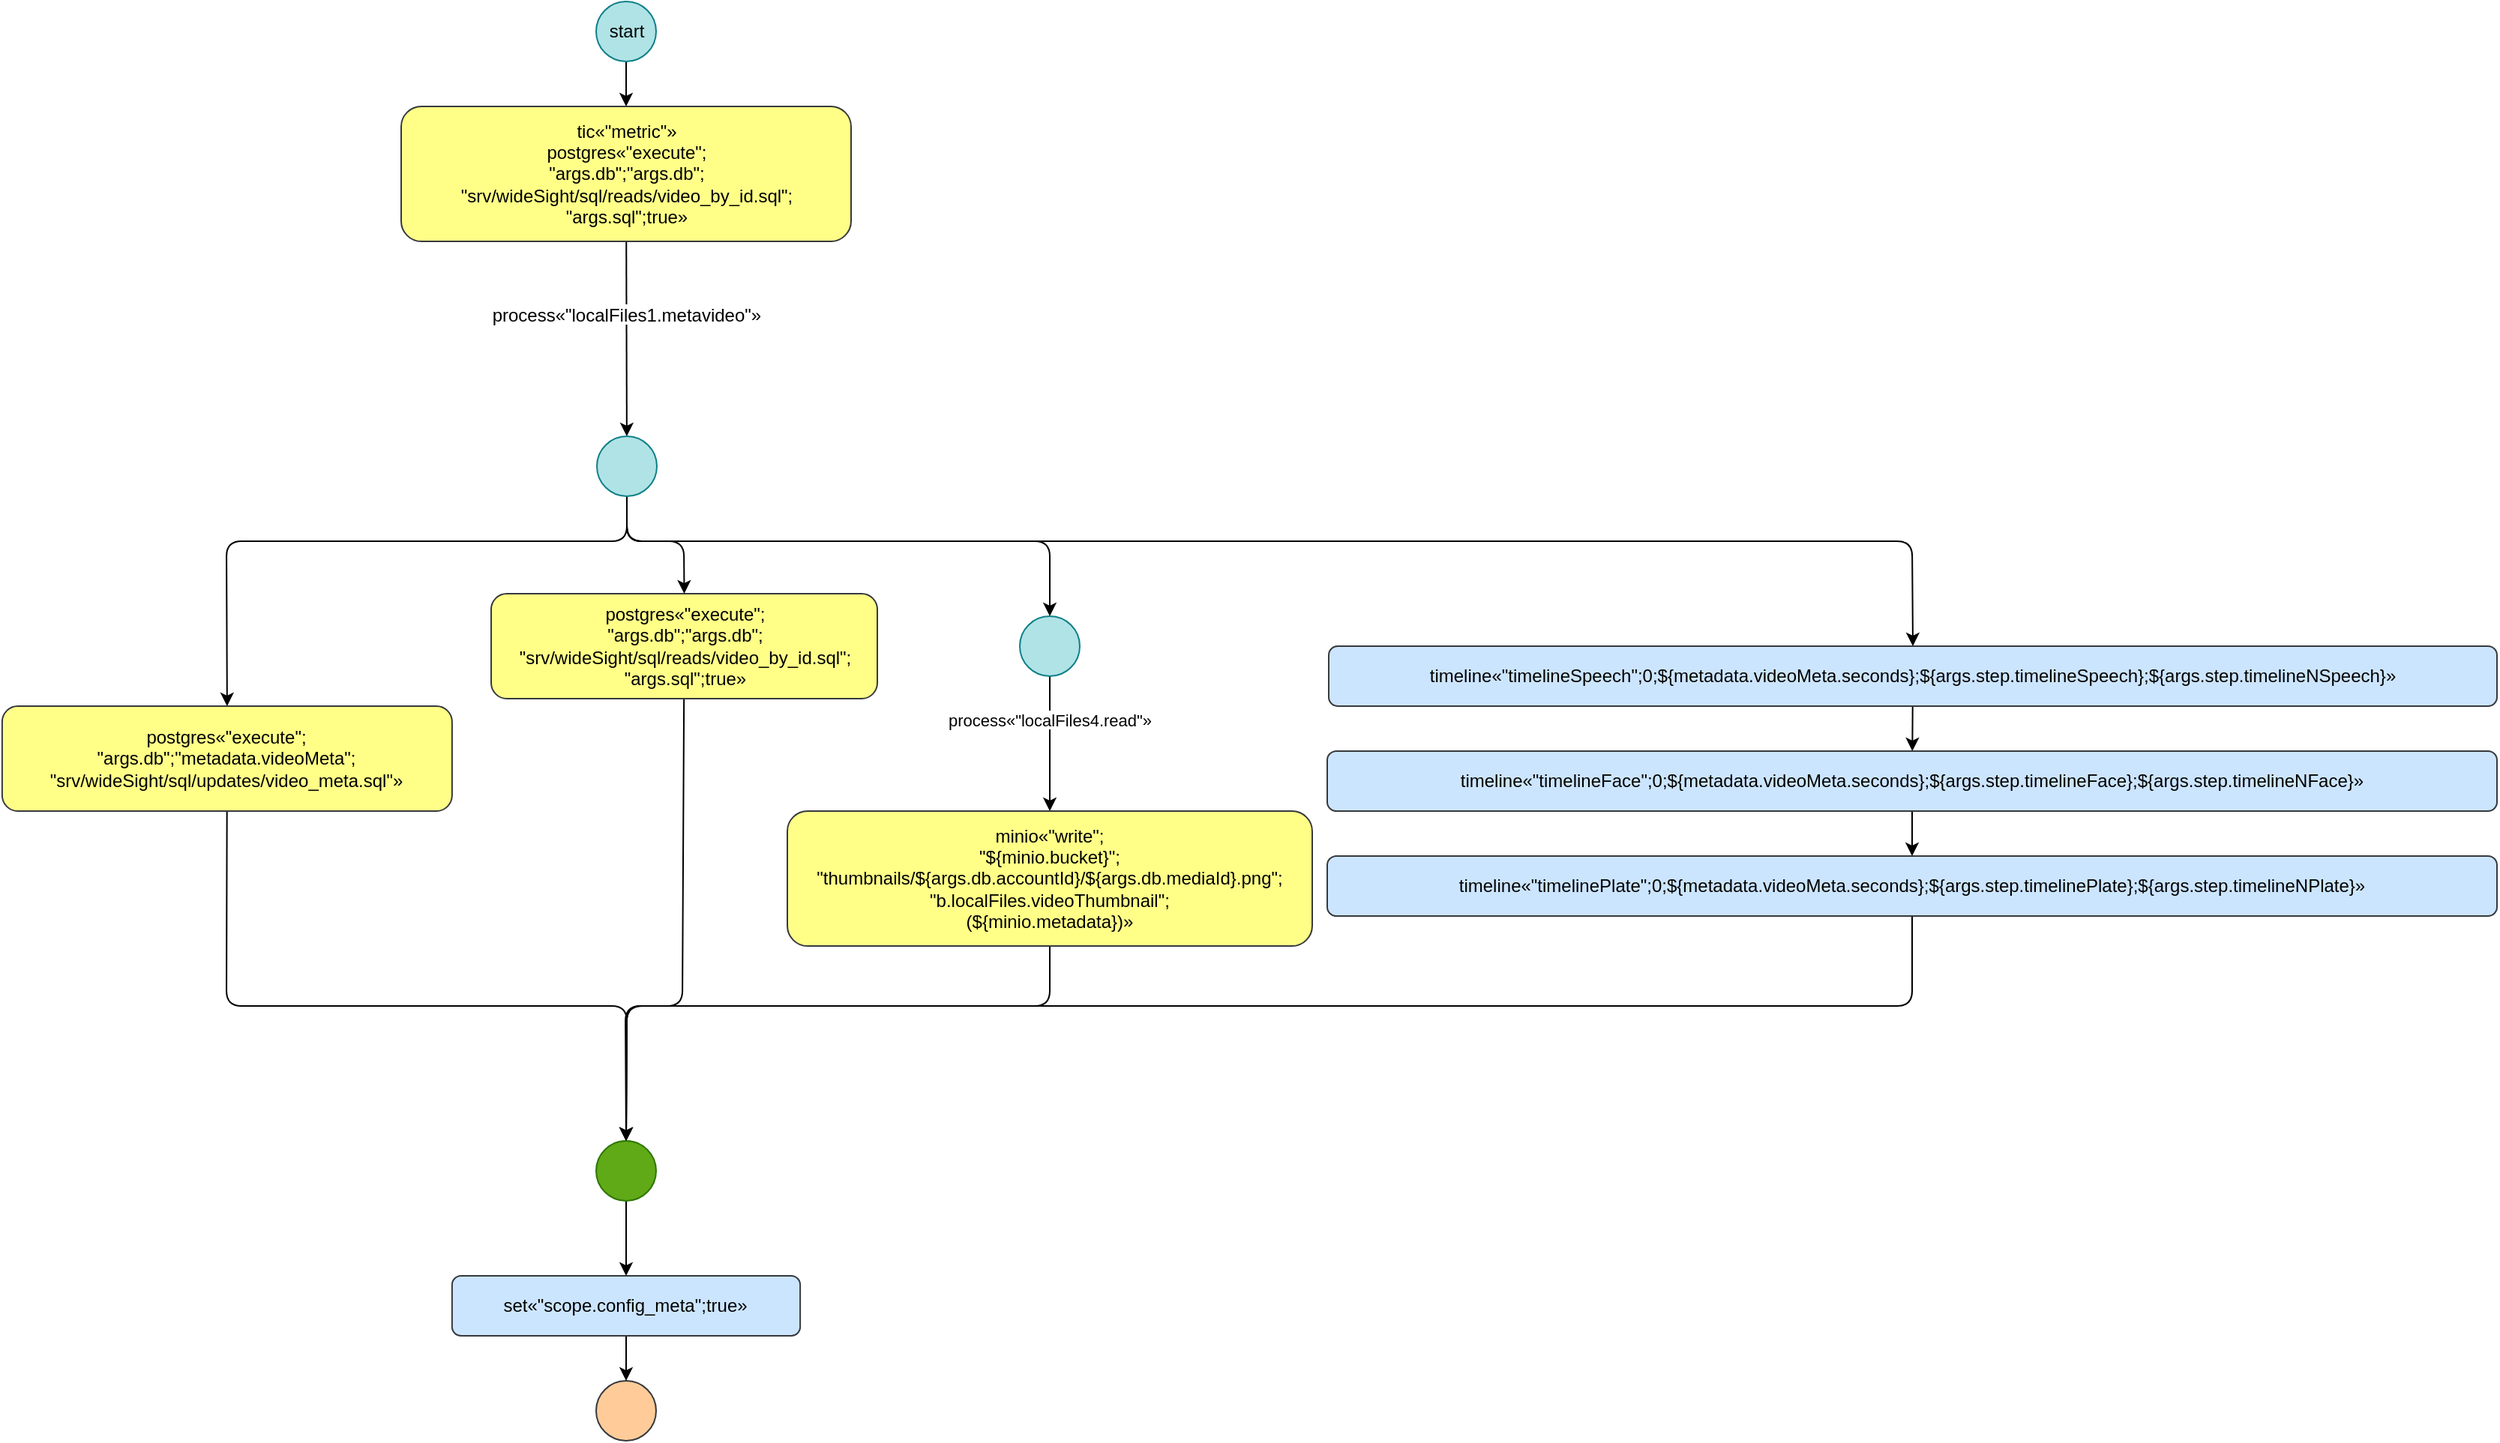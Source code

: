 <mxfile>
    <diagram id="y7LyX2alFGtX07KHJ8K6" name="Page-1">
        <mxGraphModel dx="580" dy="312" grid="1" gridSize="10" guides="1" tooltips="1" connect="1" arrows="1" fold="1" page="1" pageScale="1" pageWidth="850" pageHeight="1100" math="0" shadow="0">
            <root>
                <mxCell id="0"/>
                <mxCell id="1" parent="0"/>
                <mxCell id="5" value="" style="ellipse;whiteSpace=wrap;html=1;fillColor=#ffcc99;strokeColor=#36393d;fontColor=#000000;" parent="1" vertex="1">
                    <mxGeometry x="422.5" y="940" width="40" height="40" as="geometry"/>
                </mxCell>
                <mxCell id="62" style="edgeStyle=none;html=1;" parent="1" source="101" target="106" edge="1">
                    <mxGeometry relative="1" as="geometry">
                        <mxPoint x="1589.73" y="520" as="targetPoint"/>
                        <Array as="points"/>
                        <mxPoint x="1225.042" y="840" as="sourcePoint"/>
                    </mxGeometry>
                </mxCell>
                <mxCell id="71" style="edgeStyle=none;html=1;entryX=0.5;entryY=0;entryDx=0;entryDy=0;" parent="1" source="70" target="5" edge="1">
                    <mxGeometry relative="1" as="geometry">
                        <mxPoint x="442.51" y="830.0" as="targetPoint"/>
                    </mxGeometry>
                </mxCell>
                <mxCell id="70" value="set«&quot;scope.config_meta&quot;;true»" style="rounded=1;whiteSpace=wrap;fillColor=#cce5ff;strokeColor=#36393d;fontColor=#000000;" parent="1" vertex="1">
                    <mxGeometry x="326.44" y="870" width="232.13" height="40" as="geometry"/>
                </mxCell>
                <mxCell id="99" style="edgeStyle=none;html=1;fontColor=#050505;exitX=0.5;exitY=1;exitDx=0;exitDy=0;" parent="1" source="105" target="110" edge="1">
                    <mxGeometry relative="1" as="geometry">
                        <mxPoint x="587.51" y="120" as="targetPoint"/>
                        <Array as="points"/>
                        <mxPoint x="502.5" y="60" as="sourcePoint"/>
                    </mxGeometry>
                </mxCell>
                <mxCell id="101" value="timeline«&quot;timelineSpeech&quot;;0;${metadata.videoMeta.seconds};${args.step.timelineSpeech};${args.step.timelineNSpeech}»" style="rounded=1;whiteSpace=wrap;fillColor=#cce5ff;strokeColor=#36393d;fontColor=#000000;" parent="1" vertex="1">
                    <mxGeometry x="911" y="450" width="779" height="40" as="geometry"/>
                </mxCell>
                <mxCell id="105" value="start" style="ellipse;whiteSpace=wrap;html=1;fillColor=#b0e3e6;strokeColor=#0e8088;fontColor=#050505;" parent="1" vertex="1">
                    <mxGeometry x="422.5" y="20" width="40" height="40" as="geometry"/>
                </mxCell>
                <mxCell id="109" style="edgeStyle=none;html=1;" parent="1" source="106" target="108" edge="1">
                    <mxGeometry relative="1" as="geometry"/>
                </mxCell>
                <mxCell id="106" value="timeline«&quot;timelineFace&quot;;0;${metadata.videoMeta.seconds};${args.step.timelineFace};${args.step.timelineNFace}»" style="rounded=1;whiteSpace=wrap;fillColor=#cce5ff;strokeColor=#36393d;fontColor=#000000;" parent="1" vertex="1">
                    <mxGeometry x="910" y="520" width="780" height="40" as="geometry"/>
                </mxCell>
                <mxCell id="136" style="edgeStyle=none;html=1;entryX=0.5;entryY=0;entryDx=0;entryDy=0;" edge="1" parent="1" source="108" target="124">
                    <mxGeometry relative="1" as="geometry">
                        <Array as="points">
                            <mxPoint x="1300" y="690"/>
                            <mxPoint x="442" y="690"/>
                        </Array>
                    </mxGeometry>
                </mxCell>
                <mxCell id="108" value="timeline«&quot;timelinePlate&quot;;0;${metadata.videoMeta.seconds};${args.step.timelinePlate};${args.step.timelineNPlate}»" style="rounded=1;whiteSpace=wrap;fillColor=#cce5ff;strokeColor=#36393d;fontColor=#000000;" parent="1" vertex="1">
                    <mxGeometry x="910" y="590" width="780" height="40" as="geometry"/>
                </mxCell>
                <mxCell id="111" style="edgeStyle=none;html=1;" parent="1" source="110" target="122" edge="1">
                    <mxGeometry relative="1" as="geometry">
                        <mxPoint x="442" y="240" as="sourcePoint"/>
                        <mxPoint x="442.5" y="230.0" as="targetPoint"/>
                    </mxGeometry>
                </mxCell>
                <mxCell id="114" value="process«&quot;localFiles1.metavideo&quot;»" style="edgeLabel;align=center;verticalAlign=middle;resizable=0;points=[];fontSize=12;" parent="111" vertex="1" connectable="0">
                    <mxGeometry x="-0.478" y="-1" relative="1" as="geometry">
                        <mxPoint x="1" y="14" as="offset"/>
                    </mxGeometry>
                </mxCell>
                <mxCell id="110" value="tic«&quot;metric&quot;»&#10;postgres«&quot;execute&quot;;&#10;&quot;args.db&quot;;&quot;args.db&quot;;&#10;&quot;srv/wideSight/sql/reads/video_by_id.sql&quot;;&#10;&quot;args.sql&quot;;true»" style="rounded=1;whiteSpace=wrap;fillColor=#ffff88;strokeColor=#36393d;fontColor=#000000;" parent="1" vertex="1">
                    <mxGeometry x="292.5" y="90" width="300" height="90" as="geometry"/>
                </mxCell>
                <mxCell id="129" style="edgeStyle=none;html=1;entryX=0.5;entryY=0;entryDx=0;entryDy=0;" edge="1" parent="1" source="115" target="124">
                    <mxGeometry relative="1" as="geometry">
                        <Array as="points">
                            <mxPoint x="176" y="690"/>
                            <mxPoint x="443" y="690"/>
                        </Array>
                    </mxGeometry>
                </mxCell>
                <mxCell id="115" value="postgres«&quot;execute&quot;;&#10;&quot;args.db&quot;;&quot;metadata.videoMeta&quot;;&#10;&quot;srv/wideSight/sql/updates/video_meta.sql&quot;»" style="rounded=1;whiteSpace=wrap;fillColor=#ffff88;strokeColor=#36393d;fontColor=#000000;" parent="1" vertex="1">
                    <mxGeometry x="26.44" y="490" width="300" height="70" as="geometry"/>
                </mxCell>
                <mxCell id="130" style="edgeStyle=none;html=1;entryX=0.5;entryY=0;entryDx=0;entryDy=0;" edge="1" parent="1" source="118" target="124">
                    <mxGeometry relative="1" as="geometry">
                        <Array as="points">
                            <mxPoint x="480" y="690"/>
                            <mxPoint x="443" y="690"/>
                        </Array>
                    </mxGeometry>
                </mxCell>
                <mxCell id="118" value="postgres«&quot;execute&quot;;&#10;&quot;args.db&quot;;&quot;args.db&quot;;&#10;&quot;srv/wideSight/sql/reads/video_by_id.sql&quot;;&#10;&quot;args.sql&quot;;true»" style="rounded=1;whiteSpace=wrap;fillColor=#ffff88;strokeColor=#36393d;fontColor=#000000;" parent="1" vertex="1">
                    <mxGeometry x="352.5" y="415" width="257.5" height="70" as="geometry"/>
                </mxCell>
                <mxCell id="125" style="edgeStyle=none;html=1;entryX=0.5;entryY=0;entryDx=0;entryDy=0;" edge="1" parent="1" source="122" target="115">
                    <mxGeometry relative="1" as="geometry">
                        <Array as="points">
                            <mxPoint x="443" y="380"/>
                            <mxPoint x="176" y="380"/>
                        </Array>
                    </mxGeometry>
                </mxCell>
                <mxCell id="126" style="edgeStyle=none;html=1;entryX=0.5;entryY=0;entryDx=0;entryDy=0;" edge="1" parent="1" source="122" target="118">
                    <mxGeometry relative="1" as="geometry">
                        <Array as="points">
                            <mxPoint x="443" y="380"/>
                            <mxPoint x="481" y="380"/>
                        </Array>
                    </mxGeometry>
                </mxCell>
                <mxCell id="127" style="edgeStyle=none;html=1;entryX=0.5;entryY=0;entryDx=0;entryDy=0;" edge="1" parent="1" source="122" target="123">
                    <mxGeometry relative="1" as="geometry">
                        <Array as="points">
                            <mxPoint x="443" y="380"/>
                            <mxPoint x="725" y="380"/>
                        </Array>
                    </mxGeometry>
                </mxCell>
                <mxCell id="128" style="edgeStyle=none;html=1;entryX=0.5;entryY=0;entryDx=0;entryDy=0;" edge="1" parent="1" source="122" target="101">
                    <mxGeometry relative="1" as="geometry">
                        <Array as="points">
                            <mxPoint x="443" y="380"/>
                            <mxPoint x="1300" y="380"/>
                        </Array>
                    </mxGeometry>
                </mxCell>
                <mxCell id="122" value="" style="ellipse;whiteSpace=wrap;html=1;fillColor=#b0e3e6;strokeColor=#0e8088;fontColor=#050505;" vertex="1" parent="1">
                    <mxGeometry x="423" y="310" width="40" height="40" as="geometry"/>
                </mxCell>
                <mxCell id="131" style="edgeStyle=none;html=1;entryX=0.5;entryY=0;entryDx=0;entryDy=0;" edge="1" parent="1" source="123" target="141">
                    <mxGeometry relative="1" as="geometry">
                        <mxPoint x="800" y="490" as="targetPoint"/>
                        <Array as="points"/>
                    </mxGeometry>
                </mxCell>
                <mxCell id="132" value="process«&quot;localFiles4.read&quot;»" style="edgeLabel;align=center;verticalAlign=middle;resizable=0;points=[];" vertex="1" connectable="0" parent="131">
                    <mxGeometry x="-0.273" y="4" relative="1" as="geometry">
                        <mxPoint x="-4" y="-4" as="offset"/>
                    </mxGeometry>
                </mxCell>
                <mxCell id="123" value="" style="ellipse;whiteSpace=wrap;html=1;fillColor=#b0e3e6;strokeColor=#0e8088;fontColor=#050505;" vertex="1" parent="1">
                    <mxGeometry x="705" y="430" width="40" height="40" as="geometry"/>
                </mxCell>
                <mxCell id="135" style="edgeStyle=none;html=1;" edge="1" parent="1" source="124" target="70">
                    <mxGeometry relative="1" as="geometry"/>
                </mxCell>
                <mxCell id="124" value="" style="ellipse;whiteSpace=wrap;html=1;fillColor=#60a917;strokeColor=#2D7600;fontColor=#ffffff;" vertex="1" parent="1">
                    <mxGeometry x="422.5" y="780" width="40" height="40" as="geometry"/>
                </mxCell>
                <mxCell id="134" style="edgeStyle=none;html=1;entryX=0.5;entryY=0;entryDx=0;entryDy=0;exitX=0.5;exitY=1;exitDx=0;exitDy=0;" edge="1" parent="1" source="141" target="124">
                    <mxGeometry relative="1" as="geometry">
                        <mxPoint x="820" y="670" as="sourcePoint"/>
                        <Array as="points">
                            <mxPoint x="725" y="690"/>
                            <mxPoint x="443" y="690"/>
                        </Array>
                    </mxGeometry>
                </mxCell>
                <mxCell id="141" value="minio«&quot;write&quot;;&#10;&quot;${minio.bucket}&quot;;&#10;&quot;thumbnails/${args.db.accountId}/${args.db.mediaId}.png&quot;;&#10;&quot;b.localFiles.videoThumbnail&quot;;&#10;(${minio.metadata})»" style="rounded=1;whiteSpace=wrap;fillColor=#ffff88;strokeColor=#36393d;fontColor=#000000;" vertex="1" parent="1">
                    <mxGeometry x="550" y="560" width="350" height="90" as="geometry"/>
                </mxCell>
            </root>
        </mxGraphModel>
    </diagram>
</mxfile>